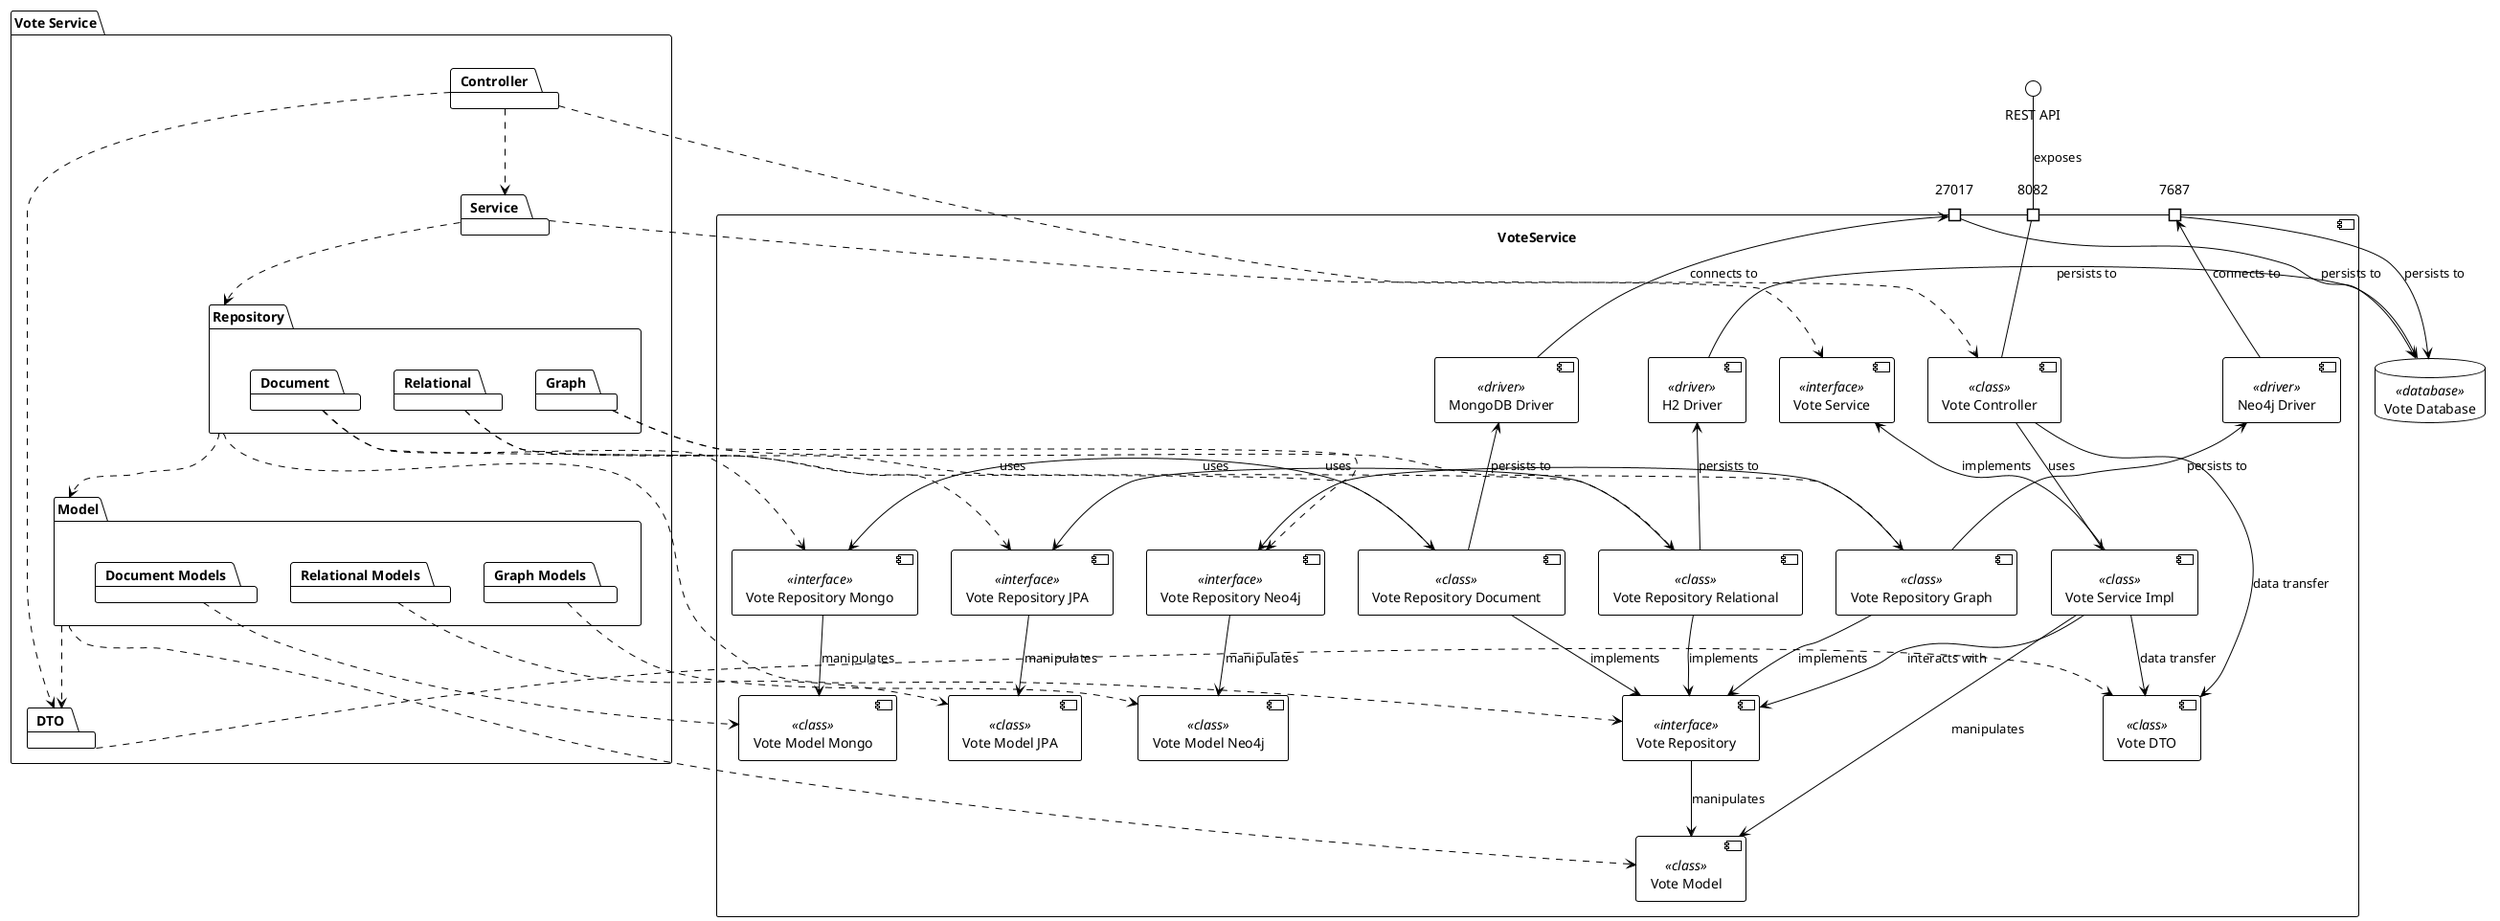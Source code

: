 @startuml
!theme plain

Component VoteService {
    Port "8082" as port8082
    component "Vote Controller" as VoteCtrl <<class>>

    component "Vote Service" as VoteSvc <<interface>>
    component "Vote Service Impl" as VoteSvcImpl <<class>>

    component "Vote DTO" as VoteDTO <<class>>

    component "Vote Model" as VoteModel <<class>>
    component "Vote Model Mongo" as VoteModelMongo <<class>>

    component "Vote Model JPA" as VoteModelJPA <<class>>

    component "Vote Model Neo4j" as VoteModelNeo4j <<class>>

    component "Vote Repository" as VoteRepo <<interface>>
    component "Vote Repository Document" as VoteRepoDocument <<class>>
    component "Vote Repository Mongo" as VoteRepoMongo <<interface>>

    component "Vote Repository Relational" as VoteRepoRelational <<class>>
    component "Vote Repository JPA" as VoteRepoJPA <<interface>>

    component "Vote Repository Graph" as VoteRepoGraph <<class>>
    component "Vote Repository Neo4j" as VoteRepoNeo4j <<interface>>

    component "MongoDB Driver" as MongoDriver <<driver>>
    component "Neo4j Driver" as Neo4jDriver <<driver>>
    component "H2 Driver" as H2Driver <<driver>>


    Port "27017" as portMongo
    Port "7687" as portNeo4j
}

database "Vote Database" as VoteDB <<database>>

port8082 -up- "REST API" : exposes

VoteCtrl -up- port8082

VoteSvcImpl -up-> VoteSvc : implements

VoteCtrl -down-> VoteSvcImpl : uses
VoteCtrl -down-> VoteDTO : data transfer
VoteSvcImpl -down-> VoteDTO : data transfer
VoteSvcImpl -down-> VoteModel : manipulates

VoteRepoDocument -down-> VoteRepo : implements
VoteRepoRelational -down-> VoteRepo : implements
VoteRepoGraph -down-> VoteRepo : implements

VoteRepoDocument -right-> VoteRepoMongo : uses
VoteRepoRelational -right-> VoteRepoJPA : uses
VoteRepoGraph -right-> VoteRepoNeo4j : uses

VoteSvcImpl -down-> VoteRepo : interacts with
VoteRepo -down-> VoteModel : manipulates
VoteRepoMongo -down-> VoteModelMongo : manipulates
VoteRepoJPA -down-> VoteModelJPA : manipulates
VoteRepoNeo4j -down-> VoteModelNeo4j : manipulates

VoteRepoDocument -up-> MongoDriver : persists to
VoteRepoRelational -up-> H2Driver : persists to
VoteRepoGraph -up-> Neo4jDriver : persists to

H2Driver -up-> VoteDB : persists to

MongoDriver -down-> portMongo : connects to
Neo4jDriver -down-> portNeo4j : connects to

portMongo -down-> VoteDB : persists to
portNeo4j -down-> VoteDB : persists to

package "Vote Service" {
    package "Controller"
    package "Service"
    package "DTO"
    package "Model" {
        package "Document Models"
        package "Relational Models"
        package "Graph Models"
    }
    package "Repository" {
        package "Relational"
        package "Graph"
        package "Document"
    }
}

[Controller] ..> [Service]
[Controller] ..> [DTO]
[Service] ..> [Repository]
[Repository] ..> Model
Model ..> [DTO]

[Controller] ..> VoteCtrl
[Service] ..> VoteSvc
[DTO] ..> VoteDTO
[Model] ..> VoteModel
[Repository] ..> VoteRepo
[Document] ..> VoteRepoDocument
[Relational] ..> VoteRepoRelational
[Graph] ..> VoteRepoGraph
[Document] ..> VoteRepoMongo
[Relational] ..> VoteRepoJPA
[Graph] ..> VoteRepoNeo4j
[Document Models] ..> VoteModelMongo
[Relational Models] ..> VoteModelJPA
[Graph Models] ..> VoteModelNeo4j

@enduml
